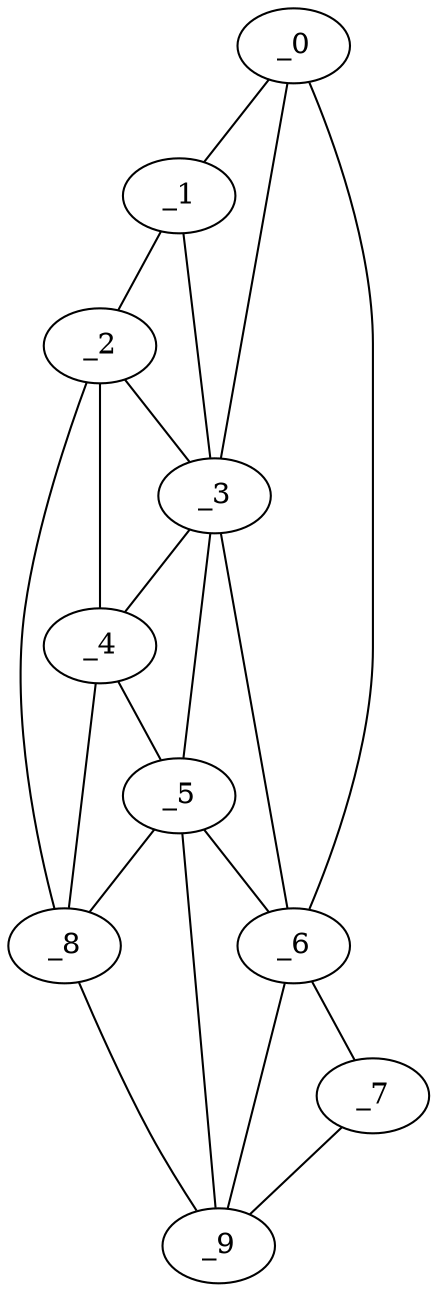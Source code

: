 graph "obj73__60.gxl" {
	_0	 [x=14,
		y=77];
	_1	 [x=23,
		y=81];
	_0 -- _1	 [valence=1];
	_3	 [x=80,
		y=77];
	_0 -- _3	 [valence=2];
	_6	 [x=113,
		y=68];
	_0 -- _6	 [valence=1];
	_2	 [x=64,
		y=92];
	_1 -- _2	 [valence=1];
	_1 -- _3	 [valence=2];
	_2 -- _3	 [valence=2];
	_4	 [x=92,
		y=83];
	_2 -- _4	 [valence=2];
	_8	 [x=119,
		y=91];
	_2 -- _8	 [valence=1];
	_3 -- _4	 [valence=2];
	_5	 [x=103,
		y=76];
	_3 -- _5	 [valence=2];
	_3 -- _6	 [valence=2];
	_4 -- _5	 [valence=2];
	_4 -- _8	 [valence=2];
	_5 -- _6	 [valence=2];
	_5 -- _8	 [valence=1];
	_9	 [x=122,
		y=76];
	_5 -- _9	 [valence=2];
	_7	 [x=119,
		y=69];
	_6 -- _7	 [valence=1];
	_6 -- _9	 [valence=2];
	_7 -- _9	 [valence=1];
	_8 -- _9	 [valence=1];
}
